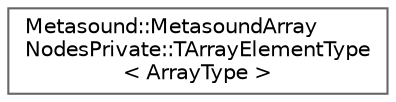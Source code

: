 digraph "Graphical Class Hierarchy"
{
 // INTERACTIVE_SVG=YES
 // LATEX_PDF_SIZE
  bgcolor="transparent";
  edge [fontname=Helvetica,fontsize=10,labelfontname=Helvetica,labelfontsize=10];
  node [fontname=Helvetica,fontsize=10,shape=box,height=0.2,width=0.4];
  rankdir="LR";
  Node0 [id="Node000000",label="Metasound::MetasoundArray\lNodesPrivate::TArrayElementType\l\< ArrayType \>",height=0.2,width=0.4,color="grey40", fillcolor="white", style="filled",URL="$da/dfe/structMetasound_1_1MetasoundArrayNodesPrivate_1_1TArrayElementType.html",tooltip=" "];
}
